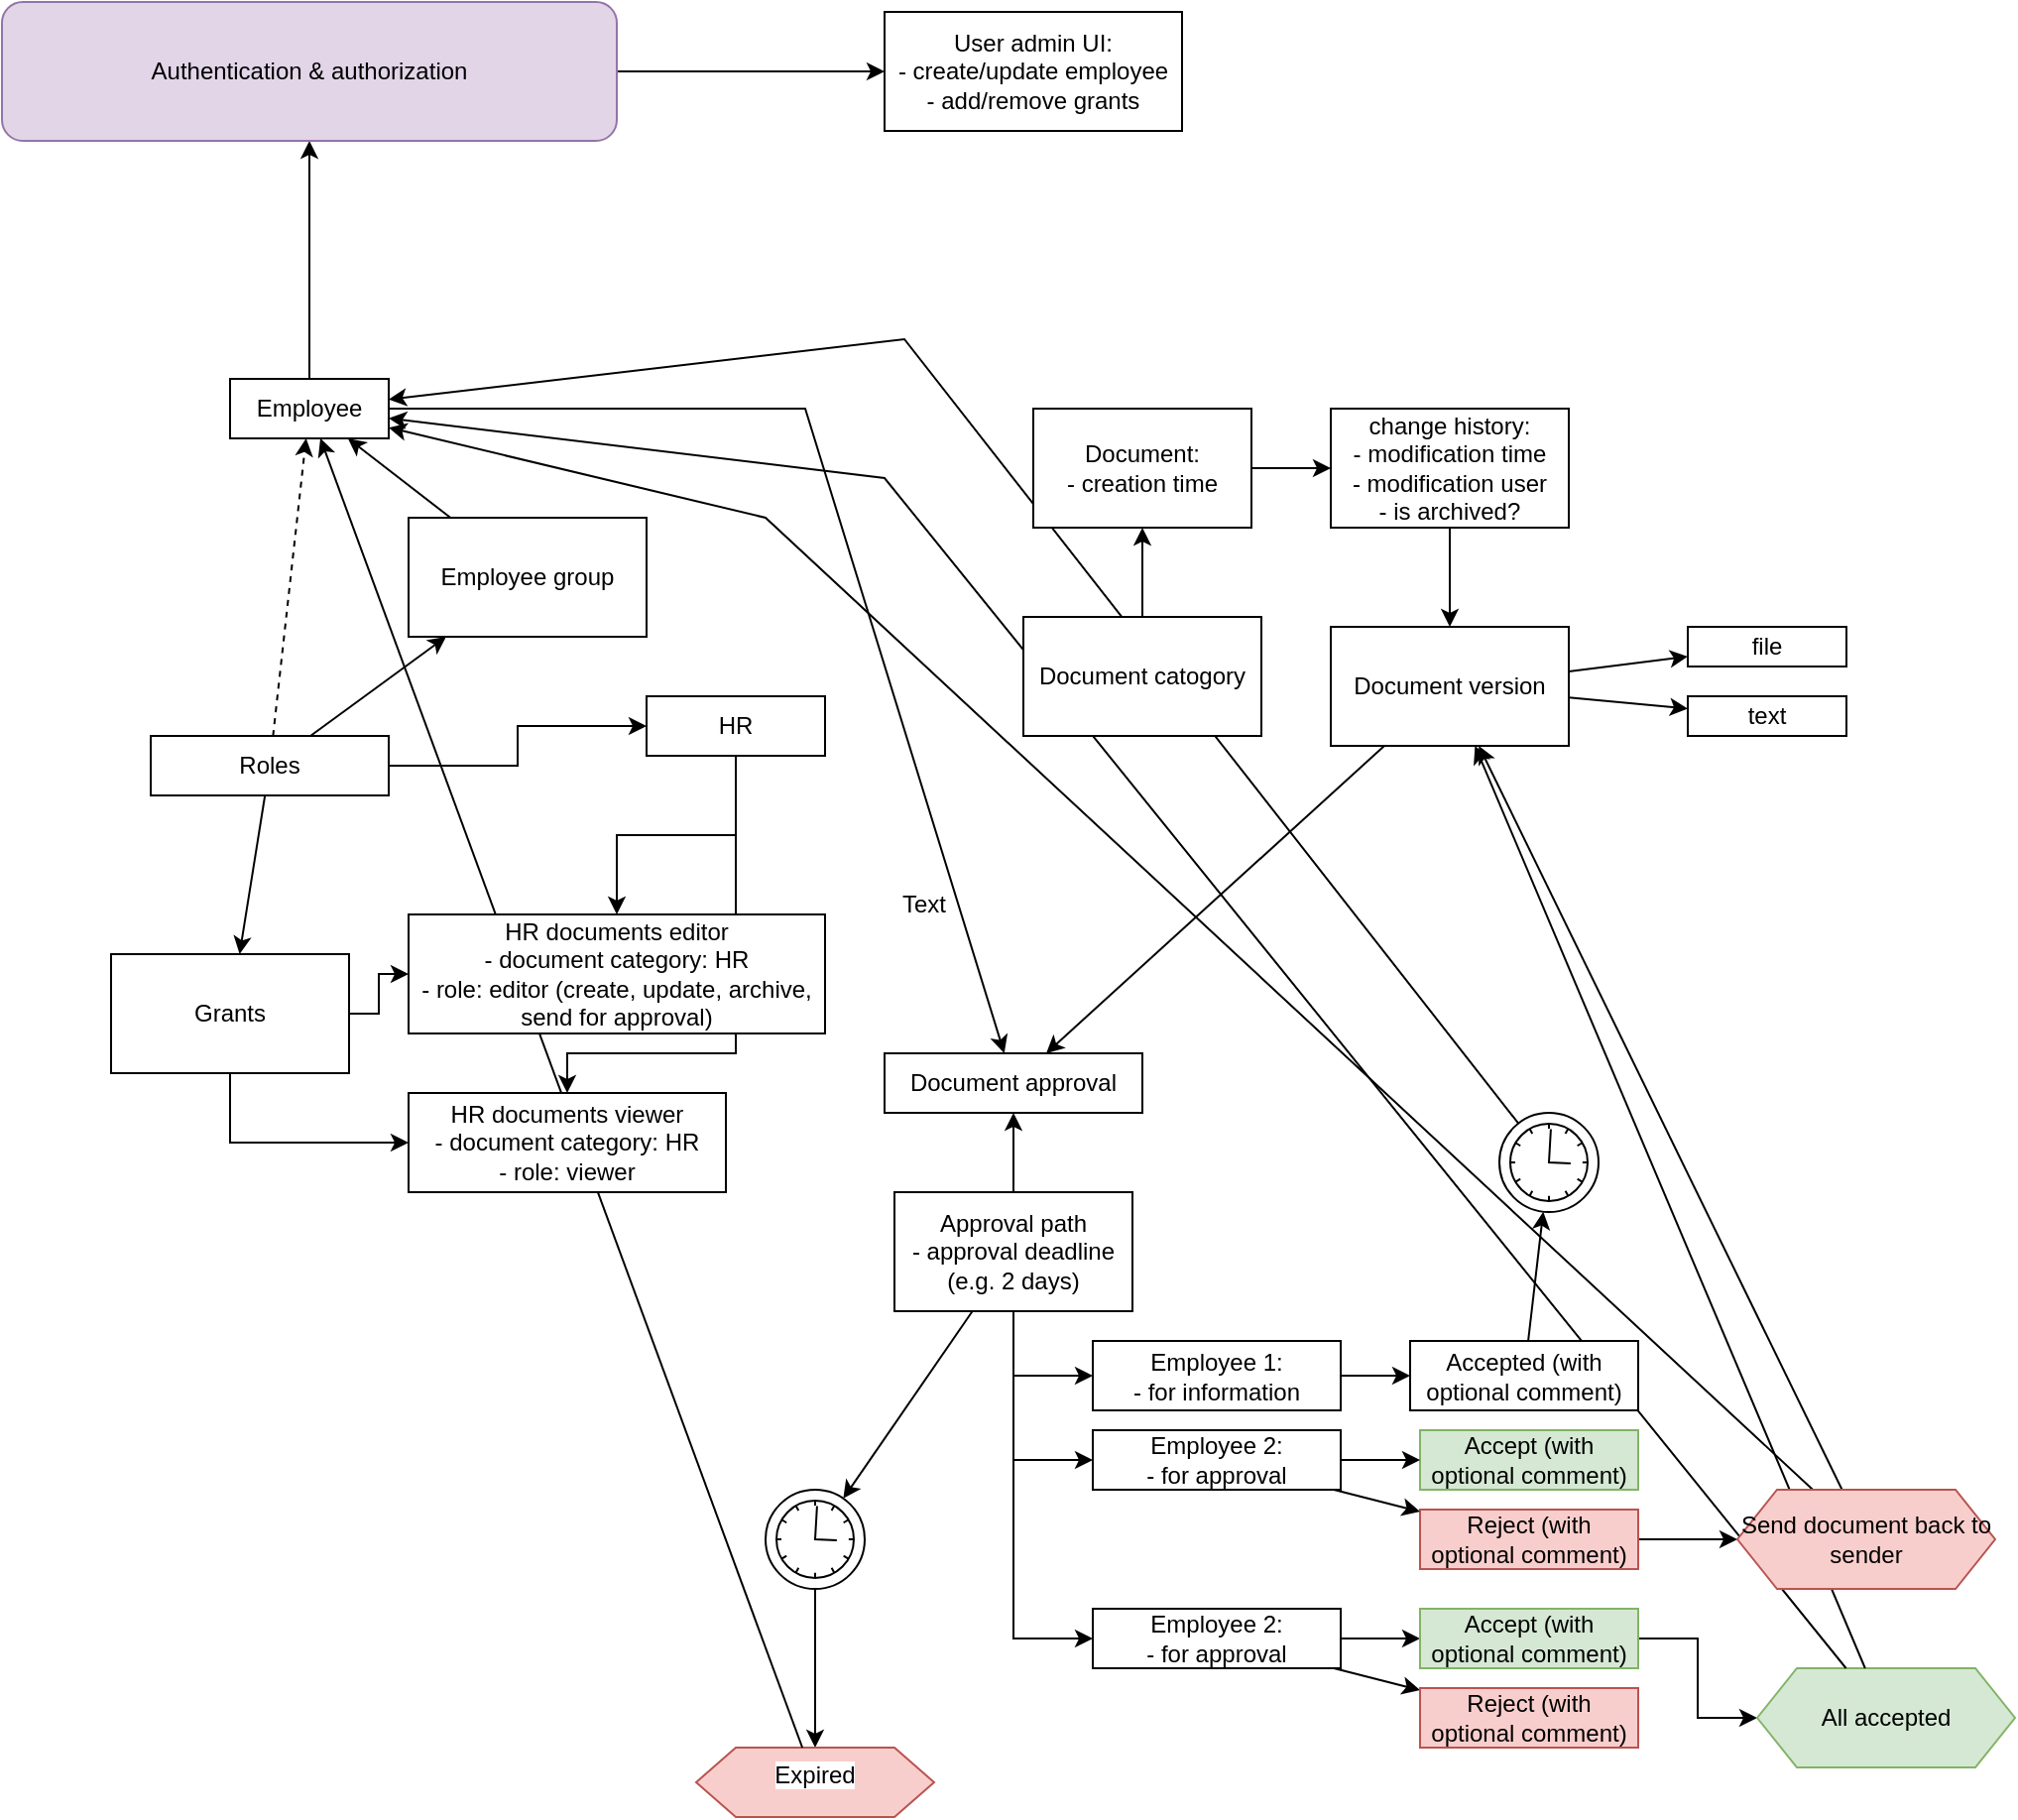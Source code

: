 <mxfile version="22.1.22" type="embed">
  <diagram name="Страница — 1" id="8A-nbTgWlBKbeb01K06F">
    <mxGraphModel dx="1750" dy="1726" grid="1" gridSize="10" guides="1" tooltips="1" connect="1" arrows="1" fold="1" page="1" pageScale="1" pageWidth="827" pageHeight="1169" math="0" shadow="0">
      <root>
        <mxCell id="0" />
        <mxCell id="1" parent="0" />
        <mxCell id="qkGpO7CYFmA1Y63BdfGV-83" value="" style="edgeStyle=orthogonalEdgeStyle;rounded=0;orthogonalLoop=1;jettySize=auto;html=1;" parent="1" source="qkGpO7CYFmA1Y63BdfGV-2" target="qkGpO7CYFmA1Y63BdfGV-81" edge="1">
          <mxGeometry relative="1" as="geometry">
            <mxPoint x="110" y="5.0" as="targetPoint" />
          </mxGeometry>
        </mxCell>
        <mxCell id="qkGpO7CYFmA1Y63BdfGV-2" value="Employee" style="rounded=0;whiteSpace=wrap;html=1;" parent="1" vertex="1">
          <mxGeometry x="70" y="70" width="80" height="30" as="geometry" />
        </mxCell>
        <mxCell id="qkGpO7CYFmA1Y63BdfGV-6" value="" style="endArrow=classic;html=1;rounded=0;" parent="1" source="qkGpO7CYFmA1Y63BdfGV-13" target="qkGpO7CYFmA1Y63BdfGV-7" edge="1">
          <mxGeometry width="50" height="50" relative="1" as="geometry">
            <mxPoint x="495" y="325" as="sourcePoint" />
            <mxPoint x="545" y="275" as="targetPoint" />
          </mxGeometry>
        </mxCell>
        <mxCell id="qkGpO7CYFmA1Y63BdfGV-7" value="file" style="rounded=0;whiteSpace=wrap;html=1;" parent="1" vertex="1">
          <mxGeometry x="805" y="195" width="80" height="20" as="geometry" />
        </mxCell>
        <mxCell id="qkGpO7CYFmA1Y63BdfGV-8" value="text" style="rounded=0;whiteSpace=wrap;html=1;" parent="1" vertex="1">
          <mxGeometry x="805" y="230" width="80" height="20" as="geometry" />
        </mxCell>
        <mxCell id="qkGpO7CYFmA1Y63BdfGV-9" value="" style="endArrow=classic;html=1;rounded=0;" parent="1" source="qkGpO7CYFmA1Y63BdfGV-13" target="qkGpO7CYFmA1Y63BdfGV-8" edge="1">
          <mxGeometry width="50" height="50" relative="1" as="geometry">
            <mxPoint x="495" y="325" as="sourcePoint" />
            <mxPoint x="545" y="275" as="targetPoint" />
          </mxGeometry>
        </mxCell>
        <mxCell id="qkGpO7CYFmA1Y63BdfGV-11" value="change history:&lt;div&gt;- modification time&lt;/div&gt;&lt;div&gt;- modification user&lt;/div&gt;&lt;div&gt;- is archived?&lt;/div&gt;" style="rounded=0;whiteSpace=wrap;html=1;" parent="1" vertex="1">
          <mxGeometry x="625" y="85" width="120" height="60" as="geometry" />
        </mxCell>
        <mxCell id="qkGpO7CYFmA1Y63BdfGV-13" value="Document version" style="rounded=0;whiteSpace=wrap;html=1;" parent="1" vertex="1">
          <mxGeometry x="625" y="195" width="120" height="60" as="geometry" />
        </mxCell>
        <mxCell id="qkGpO7CYFmA1Y63BdfGV-14" value="" style="endArrow=classic;html=1;rounded=0;" parent="1" source="qkGpO7CYFmA1Y63BdfGV-3" target="qkGpO7CYFmA1Y63BdfGV-11" edge="1">
          <mxGeometry width="50" height="50" relative="1" as="geometry">
            <mxPoint x="735" y="285" as="sourcePoint" />
            <mxPoint x="775" y="305" as="targetPoint" />
          </mxGeometry>
        </mxCell>
        <mxCell id="qkGpO7CYFmA1Y63BdfGV-15" value="" style="endArrow=classic;html=1;rounded=0;" parent="1" source="qkGpO7CYFmA1Y63BdfGV-11" target="qkGpO7CYFmA1Y63BdfGV-13" edge="1">
          <mxGeometry width="50" height="50" relative="1" as="geometry">
            <mxPoint x="495" y="325" as="sourcePoint" />
            <mxPoint x="545" y="275" as="targetPoint" />
          </mxGeometry>
        </mxCell>
        <mxCell id="qkGpO7CYFmA1Y63BdfGV-16" value="Employee group" style="rounded=0;whiteSpace=wrap;html=1;" parent="1" vertex="1">
          <mxGeometry x="160" y="140" width="120" height="60" as="geometry" />
        </mxCell>
        <mxCell id="qkGpO7CYFmA1Y63BdfGV-17" value="" style="endArrow=classic;html=1;rounded=0;" parent="1" source="qkGpO7CYFmA1Y63BdfGV-16" target="qkGpO7CYFmA1Y63BdfGV-2" edge="1">
          <mxGeometry width="50" height="50" relative="1" as="geometry">
            <mxPoint x="390" y="430" as="sourcePoint" />
            <mxPoint x="440" y="380" as="targetPoint" />
          </mxGeometry>
        </mxCell>
        <mxCell id="qkGpO7CYFmA1Y63BdfGV-30" value="" style="edgeStyle=orthogonalEdgeStyle;rounded=0;orthogonalLoop=1;jettySize=auto;html=1;" parent="1" source="qkGpO7CYFmA1Y63BdfGV-18" target="qkGpO7CYFmA1Y63BdfGV-29" edge="1">
          <mxGeometry relative="1" as="geometry" />
        </mxCell>
        <mxCell id="qkGpO7CYFmA1Y63BdfGV-18" value="Roles" style="rounded=0;whiteSpace=wrap;html=1;" parent="1" vertex="1">
          <mxGeometry x="30" y="250" width="120" height="30" as="geometry" />
        </mxCell>
        <mxCell id="qkGpO7CYFmA1Y63BdfGV-19" value="" style="endArrow=classic;html=1;rounded=0;" parent="1" source="qkGpO7CYFmA1Y63BdfGV-18" target="qkGpO7CYFmA1Y63BdfGV-16" edge="1">
          <mxGeometry width="50" height="50" relative="1" as="geometry">
            <mxPoint x="390" y="430" as="sourcePoint" />
            <mxPoint x="440" y="380" as="targetPoint" />
          </mxGeometry>
        </mxCell>
        <mxCell id="qkGpO7CYFmA1Y63BdfGV-20" value="" style="endArrow=classic;html=1;rounded=0;dashed=1;" parent="1" source="qkGpO7CYFmA1Y63BdfGV-18" target="qkGpO7CYFmA1Y63BdfGV-2" edge="1">
          <mxGeometry width="50" height="50" relative="1" as="geometry">
            <mxPoint x="390" y="430" as="sourcePoint" />
            <mxPoint x="440" y="380" as="targetPoint" />
          </mxGeometry>
        </mxCell>
        <mxCell id="qkGpO7CYFmA1Y63BdfGV-22" value="Grants" style="rounded=0;whiteSpace=wrap;html=1;" parent="1" vertex="1">
          <mxGeometry x="10" y="360" width="120" height="60" as="geometry" />
        </mxCell>
        <mxCell id="qkGpO7CYFmA1Y63BdfGV-24" value="" style="endArrow=classic;html=1;rounded=0;edgeStyle=orthogonalEdgeStyle;" parent="1" source="qkGpO7CYFmA1Y63BdfGV-22" target="qkGpO7CYFmA1Y63BdfGV-23" edge="1">
          <mxGeometry width="50" height="50" relative="1" as="geometry">
            <mxPoint x="320" y="430" as="sourcePoint" />
            <mxPoint x="370" y="380" as="targetPoint" />
          </mxGeometry>
        </mxCell>
        <mxCell id="qkGpO7CYFmA1Y63BdfGV-26" value="" style="endArrow=classic;html=1;rounded=0;" parent="1" source="qkGpO7CYFmA1Y63BdfGV-25" target="qkGpO7CYFmA1Y63BdfGV-3" edge="1">
          <mxGeometry width="50" height="50" relative="1" as="geometry">
            <mxPoint x="495" y="5" as="sourcePoint" />
            <mxPoint x="545" y="-45" as="targetPoint" />
          </mxGeometry>
        </mxCell>
        <mxCell id="qkGpO7CYFmA1Y63BdfGV-31" value="" style="edgeStyle=orthogonalEdgeStyle;rounded=0;orthogonalLoop=1;jettySize=auto;html=1;" parent="1" source="qkGpO7CYFmA1Y63BdfGV-29" target="qkGpO7CYFmA1Y63BdfGV-23" edge="1">
          <mxGeometry relative="1" as="geometry" />
        </mxCell>
        <mxCell id="qkGpO7CYFmA1Y63BdfGV-32" value="" style="edgeStyle=orthogonalEdgeStyle;rounded=0;orthogonalLoop=1;jettySize=auto;html=1;" parent="1" source="qkGpO7CYFmA1Y63BdfGV-29" target="qkGpO7CYFmA1Y63BdfGV-27" edge="1">
          <mxGeometry relative="1" as="geometry">
            <Array as="points">
              <mxPoint x="325" y="410" />
              <mxPoint x="240" y="410" />
            </Array>
          </mxGeometry>
        </mxCell>
        <mxCell id="qkGpO7CYFmA1Y63BdfGV-29" value="HR" style="rounded=0;whiteSpace=wrap;html=1;" parent="1" vertex="1">
          <mxGeometry x="280" y="230" width="90" height="30" as="geometry" />
        </mxCell>
        <mxCell id="qkGpO7CYFmA1Y63BdfGV-33" value="" style="endArrow=classic;html=1;rounded=0;" parent="1" source="qkGpO7CYFmA1Y63BdfGV-18" target="qkGpO7CYFmA1Y63BdfGV-22" edge="1">
          <mxGeometry width="50" height="50" relative="1" as="geometry">
            <mxPoint x="390" y="350" as="sourcePoint" />
            <mxPoint x="440" y="300" as="targetPoint" />
          </mxGeometry>
        </mxCell>
        <mxCell id="qkGpO7CYFmA1Y63BdfGV-34" value="Document approval" style="rounded=0;whiteSpace=wrap;html=1;" parent="1" vertex="1">
          <mxGeometry x="400" y="410" width="130" height="30" as="geometry" />
        </mxCell>
        <mxCell id="qkGpO7CYFmA1Y63BdfGV-35" value="Accept (with optional comment)" style="rounded=0;whiteSpace=wrap;html=1;fillColor=#d5e8d4;strokeColor=#82b366;" parent="1" vertex="1">
          <mxGeometry x="670" y="600" width="110" height="30" as="geometry" />
        </mxCell>
        <mxCell id="qkGpO7CYFmA1Y63BdfGV-59" value="" style="edgeStyle=orthogonalEdgeStyle;rounded=0;orthogonalLoop=1;jettySize=auto;html=1;" parent="1" source="qkGpO7CYFmA1Y63BdfGV-36" target="qkGpO7CYFmA1Y63BdfGV-58" edge="1">
          <mxGeometry relative="1" as="geometry" />
        </mxCell>
        <mxCell id="qkGpO7CYFmA1Y63BdfGV-36" value="Reject (with optional comment)" style="rounded=0;whiteSpace=wrap;html=1;fillColor=#f8cecc;strokeColor=#b85450;" parent="1" vertex="1">
          <mxGeometry x="670" y="640" width="110" height="30" as="geometry" />
        </mxCell>
        <mxCell id="qkGpO7CYFmA1Y63BdfGV-37" value="" style="endArrow=classic;html=1;rounded=0;" parent="1" source="qkGpO7CYFmA1Y63BdfGV-49" target="qkGpO7CYFmA1Y63BdfGV-54" edge="1">
          <mxGeometry width="50" height="50" relative="1" as="geometry">
            <mxPoint x="390" y="350" as="sourcePoint" />
            <mxPoint x="440" y="300" as="targetPoint" />
          </mxGeometry>
        </mxCell>
        <mxCell id="qkGpO7CYFmA1Y63BdfGV-38" value="" style="endArrow=classic;html=1;rounded=0;" parent="1" source="qkGpO7CYFmA1Y63BdfGV-49" target="qkGpO7CYFmA1Y63BdfGV-55" edge="1">
          <mxGeometry width="50" height="50" relative="1" as="geometry">
            <mxPoint x="390" y="350" as="sourcePoint" />
            <mxPoint x="440" y="300" as="targetPoint" />
          </mxGeometry>
        </mxCell>
        <mxCell id="qkGpO7CYFmA1Y63BdfGV-39" value="Approval path&lt;div&gt;- approval deadline (e.g. 2 days)&lt;/div&gt;" style="rounded=0;whiteSpace=wrap;html=1;" parent="1" vertex="1">
          <mxGeometry x="405" y="480" width="120" height="60" as="geometry" />
        </mxCell>
        <mxCell id="qkGpO7CYFmA1Y63BdfGV-40" value="" style="endArrow=classic;html=1;rounded=0;" parent="1" source="qkGpO7CYFmA1Y63BdfGV-39" target="qkGpO7CYFmA1Y63BdfGV-34" edge="1">
          <mxGeometry width="50" height="50" relative="1" as="geometry">
            <mxPoint x="390" y="470" as="sourcePoint" />
            <mxPoint x="440" y="420" as="targetPoint" />
          </mxGeometry>
        </mxCell>
        <mxCell id="qkGpO7CYFmA1Y63BdfGV-48" value="" style="edgeStyle=orthogonalEdgeStyle;rounded=0;orthogonalLoop=1;jettySize=auto;html=1;" parent="1" source="qkGpO7CYFmA1Y63BdfGV-42" target="qkGpO7CYFmA1Y63BdfGV-47" edge="1">
          <mxGeometry relative="1" as="geometry" />
        </mxCell>
        <mxCell id="qkGpO7CYFmA1Y63BdfGV-42" value="Employee 1:&lt;div&gt;- for information&lt;/div&gt;" style="rounded=0;whiteSpace=wrap;html=1;" parent="1" vertex="1">
          <mxGeometry x="505" y="555" width="125" height="35" as="geometry" />
        </mxCell>
        <mxCell id="qkGpO7CYFmA1Y63BdfGV-43" value="" style="endArrow=classic;html=1;rounded=0;edgeStyle=orthogonalEdgeStyle;entryX=0;entryY=0.5;entryDx=0;entryDy=0;" parent="1" source="qkGpO7CYFmA1Y63BdfGV-39" target="qkGpO7CYFmA1Y63BdfGV-42" edge="1">
          <mxGeometry width="50" height="50" relative="1" as="geometry">
            <mxPoint x="390" y="470" as="sourcePoint" />
            <mxPoint x="440" y="420" as="targetPoint" />
          </mxGeometry>
        </mxCell>
        <mxCell id="qkGpO7CYFmA1Y63BdfGV-44" value="" style="endArrow=classic;html=1;rounded=0;entryX=0;entryY=0.5;entryDx=0;entryDy=0;edgeStyle=orthogonalEdgeStyle;exitX=0.5;exitY=1;exitDx=0;exitDy=0;" parent="1" source="qkGpO7CYFmA1Y63BdfGV-22" target="qkGpO7CYFmA1Y63BdfGV-27" edge="1">
          <mxGeometry width="50" height="50" relative="1" as="geometry">
            <mxPoint x="390" y="470" as="sourcePoint" />
            <mxPoint x="440" y="420" as="targetPoint" />
          </mxGeometry>
        </mxCell>
        <mxCell id="qkGpO7CYFmA1Y63BdfGV-45" value="Employee 2:&lt;div&gt;- for approval&lt;/div&gt;" style="rounded=0;whiteSpace=wrap;html=1;" parent="1" vertex="1">
          <mxGeometry x="505" y="600" width="125" height="30" as="geometry" />
        </mxCell>
        <mxCell id="qkGpO7CYFmA1Y63BdfGV-46" value="" style="endArrow=classic;html=1;rounded=0;edgeStyle=orthogonalEdgeStyle;entryX=0;entryY=0.5;entryDx=0;entryDy=0;exitX=0.5;exitY=1;exitDx=0;exitDy=0;" parent="1" source="qkGpO7CYFmA1Y63BdfGV-39" target="qkGpO7CYFmA1Y63BdfGV-45" edge="1">
          <mxGeometry width="50" height="50" relative="1" as="geometry">
            <mxPoint x="475" y="550" as="sourcePoint" />
            <mxPoint x="515" y="578" as="targetPoint" />
          </mxGeometry>
        </mxCell>
        <mxCell id="qkGpO7CYFmA1Y63BdfGV-49" value="Employee 2:&lt;div&gt;- for approval&lt;/div&gt;" style="rounded=0;whiteSpace=wrap;html=1;" parent="1" vertex="1">
          <mxGeometry x="505" y="690" width="125" height="30" as="geometry" />
        </mxCell>
        <mxCell id="qkGpO7CYFmA1Y63BdfGV-50" value="" style="endArrow=classic;html=1;rounded=0;edgeStyle=orthogonalEdgeStyle;entryX=0;entryY=0.5;entryDx=0;entryDy=0;exitX=0.5;exitY=1;exitDx=0;exitDy=0;" parent="1" source="qkGpO7CYFmA1Y63BdfGV-39" target="qkGpO7CYFmA1Y63BdfGV-49" edge="1">
          <mxGeometry width="50" height="50" relative="1" as="geometry">
            <mxPoint x="475" y="550" as="sourcePoint" />
            <mxPoint x="515" y="625" as="targetPoint" />
          </mxGeometry>
        </mxCell>
        <mxCell id="qkGpO7CYFmA1Y63BdfGV-65" value="" style="edgeStyle=orthogonalEdgeStyle;rounded=0;orthogonalLoop=1;jettySize=auto;html=1;" parent="1" source="qkGpO7CYFmA1Y63BdfGV-54" target="qkGpO7CYFmA1Y63BdfGV-64" edge="1">
          <mxGeometry relative="1" as="geometry" />
        </mxCell>
        <mxCell id="qkGpO7CYFmA1Y63BdfGV-54" value="Accept (with optional comment)" style="rounded=0;whiteSpace=wrap;html=1;fillColor=#d5e8d4;strokeColor=#82b366;" parent="1" vertex="1">
          <mxGeometry x="670" y="690" width="110" height="30" as="geometry" />
        </mxCell>
        <mxCell id="qkGpO7CYFmA1Y63BdfGV-55" value="Reject (with optional comment)" style="rounded=0;whiteSpace=wrap;html=1;fillColor=#f8cecc;strokeColor=#b85450;" parent="1" vertex="1">
          <mxGeometry x="670" y="730" width="110" height="30" as="geometry" />
        </mxCell>
        <mxCell id="qkGpO7CYFmA1Y63BdfGV-56" value="" style="endArrow=classic;html=1;rounded=0;" parent="1" source="qkGpO7CYFmA1Y63BdfGV-45" target="qkGpO7CYFmA1Y63BdfGV-35" edge="1">
          <mxGeometry width="50" height="50" relative="1" as="geometry">
            <mxPoint x="640" y="715" as="sourcePoint" />
            <mxPoint x="680" y="715" as="targetPoint" />
          </mxGeometry>
        </mxCell>
        <mxCell id="qkGpO7CYFmA1Y63BdfGV-57" value="" style="endArrow=classic;html=1;rounded=0;" parent="1" source="qkGpO7CYFmA1Y63BdfGV-45" target="qkGpO7CYFmA1Y63BdfGV-36" edge="1">
          <mxGeometry width="50" height="50" relative="1" as="geometry">
            <mxPoint x="640" y="625" as="sourcePoint" />
            <mxPoint x="680" y="625" as="targetPoint" />
          </mxGeometry>
        </mxCell>
        <mxCell id="qkGpO7CYFmA1Y63BdfGV-60" value="" style="endArrow=classic;html=1;rounded=0;" parent="1" source="qkGpO7CYFmA1Y63BdfGV-2" target="qkGpO7CYFmA1Y63BdfGV-34" edge="1">
          <mxGeometry width="50" height="50" relative="1" as="geometry">
            <mxPoint x="520" y="410" as="sourcePoint" />
            <mxPoint x="570" y="360" as="targetPoint" />
            <Array as="points">
              <mxPoint x="360" y="85" />
            </Array>
          </mxGeometry>
        </mxCell>
        <mxCell id="qkGpO7CYFmA1Y63BdfGV-62" value="" style="endArrow=classic;html=1;rounded=0;" parent="1" source="qkGpO7CYFmA1Y63BdfGV-58" target="qkGpO7CYFmA1Y63BdfGV-2" edge="1">
          <mxGeometry width="50" height="50" relative="1" as="geometry">
            <mxPoint x="650" y="590" as="sourcePoint" />
            <mxPoint x="420" y="260" as="targetPoint" />
            <Array as="points">
              <mxPoint x="340" y="140" />
            </Array>
          </mxGeometry>
        </mxCell>
        <mxCell id="qkGpO7CYFmA1Y63BdfGV-64" value="All accepted" style="shape=hexagon;perimeter=hexagonPerimeter2;whiteSpace=wrap;html=1;fixedSize=1;fillColor=#d5e8d4;strokeColor=#82b366;rounded=0;" parent="1" vertex="1">
          <mxGeometry x="840" y="720" width="130" height="50" as="geometry" />
        </mxCell>
        <mxCell id="qkGpO7CYFmA1Y63BdfGV-67" value="" style="endArrow=classic;html=1;rounded=0;" parent="1" source="qkGpO7CYFmA1Y63BdfGV-64" target="qkGpO7CYFmA1Y63BdfGV-2" edge="1">
          <mxGeometry width="50" height="50" relative="1" as="geometry">
            <mxPoint x="550" y="530" as="sourcePoint" />
            <mxPoint x="600" y="480" as="targetPoint" />
            <Array as="points">
              <mxPoint x="400" y="120" />
            </Array>
          </mxGeometry>
        </mxCell>
        <mxCell id="qkGpO7CYFmA1Y63BdfGV-66" value="" style="endArrow=classic;html=1;rounded=0;" parent="1" source="qkGpO7CYFmA1Y63BdfGV-13" target="qkGpO7CYFmA1Y63BdfGV-34" edge="1">
          <mxGeometry width="50" height="50" relative="1" as="geometry">
            <mxPoint x="550" y="380" as="sourcePoint" />
            <mxPoint x="600" y="330" as="targetPoint" />
          </mxGeometry>
        </mxCell>
        <mxCell id="qkGpO7CYFmA1Y63BdfGV-70" value="" style="endArrow=classic;html=1;rounded=0;" parent="1" source="qkGpO7CYFmA1Y63BdfGV-64" target="qkGpO7CYFmA1Y63BdfGV-13" edge="1">
          <mxGeometry width="50" height="50" relative="1" as="geometry">
            <mxPoint x="893" y="640" as="sourcePoint" />
            <mxPoint x="710" y="265" as="targetPoint" />
          </mxGeometry>
        </mxCell>
        <mxCell id="qkGpO7CYFmA1Y63BdfGV-69" value="" style="endArrow=classic;html=1;rounded=0;" parent="1" source="qkGpO7CYFmA1Y63BdfGV-58" target="qkGpO7CYFmA1Y63BdfGV-13" edge="1">
          <mxGeometry width="50" height="50" relative="1" as="geometry">
            <mxPoint x="550" y="420" as="sourcePoint" />
            <mxPoint x="600" y="370" as="targetPoint" />
          </mxGeometry>
        </mxCell>
        <mxCell id="qkGpO7CYFmA1Y63BdfGV-74" value="" style="edgeStyle=orthogonalEdgeStyle;rounded=0;orthogonalLoop=1;jettySize=auto;html=1;" parent="1" source="qkGpO7CYFmA1Y63BdfGV-71" target="qkGpO7CYFmA1Y63BdfGV-73" edge="1">
          <mxGeometry relative="1" as="geometry" />
        </mxCell>
        <mxCell id="qkGpO7CYFmA1Y63BdfGV-71" value="" style="points=[[0.145,0.145,0],[0.5,0,0],[0.855,0.145,0],[1,0.5,0],[0.855,0.855,0],[0.5,1,0],[0.145,0.855,0],[0,0.5,0]];shape=mxgraph.bpmn.event;html=1;verticalLabelPosition=bottom;labelBackgroundColor=#ffffff;verticalAlign=top;align=center;perimeter=ellipsePerimeter;outlineConnect=0;aspect=fixed;outline=standard;symbol=timer;" parent="1" vertex="1">
          <mxGeometry x="340" y="630" width="50" height="50" as="geometry" />
        </mxCell>
        <mxCell id="qkGpO7CYFmA1Y63BdfGV-72" value="" style="endArrow=classic;html=1;rounded=0;" parent="1" source="qkGpO7CYFmA1Y63BdfGV-39" target="qkGpO7CYFmA1Y63BdfGV-71" edge="1">
          <mxGeometry x="-0.003" width="50" height="50" relative="1" as="geometry">
            <mxPoint x="540" y="550" as="sourcePoint" />
            <mxPoint x="590" y="500" as="targetPoint" />
            <mxPoint as="offset" />
          </mxGeometry>
        </mxCell>
        <mxCell id="qkGpO7CYFmA1Y63BdfGV-73" value="&lt;span&gt;Expired&lt;/span&gt;" style="shape=hexagon;perimeter=hexagonPerimeter2;whiteSpace=wrap;html=1;fixedSize=1;verticalAlign=top;labelBackgroundColor=#ffffff;fillColor=#f8cecc;strokeColor=#b85450;" parent="1" vertex="1">
          <mxGeometry x="305" y="760" width="120" height="35" as="geometry" />
        </mxCell>
        <mxCell id="qkGpO7CYFmA1Y63BdfGV-75" value="" style="endArrow=classic;html=1;rounded=0;" parent="1" source="qkGpO7CYFmA1Y63BdfGV-73" target="qkGpO7CYFmA1Y63BdfGV-2" edge="1">
          <mxGeometry width="50" height="50" relative="1" as="geometry">
            <mxPoint x="540" y="680" as="sourcePoint" />
            <mxPoint x="590" y="630" as="targetPoint" />
          </mxGeometry>
        </mxCell>
        <mxCell id="qkGpO7CYFmA1Y63BdfGV-77" value="" style="points=[[0.145,0.145,0],[0.5,0,0],[0.855,0.145,0],[1,0.5,0],[0.855,0.855,0],[0.5,1,0],[0.145,0.855,0],[0,0.5,0]];shape=mxgraph.bpmn.event;html=1;verticalLabelPosition=bottom;labelBackgroundColor=#ffffff;verticalAlign=top;align=center;perimeter=ellipsePerimeter;outlineConnect=0;aspect=fixed;outline=standard;symbol=timer;" parent="1" vertex="1">
          <mxGeometry x="710" y="440" width="50" height="50" as="geometry" />
        </mxCell>
        <mxCell id="qkGpO7CYFmA1Y63BdfGV-78" value="" style="endArrow=classic;html=1;rounded=0;" parent="1" source="qkGpO7CYFmA1Y63BdfGV-47" target="qkGpO7CYFmA1Y63BdfGV-77" edge="1">
          <mxGeometry width="50" height="50" relative="1" as="geometry">
            <mxPoint x="540" y="470" as="sourcePoint" />
            <mxPoint x="590" y="420" as="targetPoint" />
          </mxGeometry>
        </mxCell>
        <mxCell id="qkGpO7CYFmA1Y63BdfGV-80" value="" style="endArrow=classic;html=1;rounded=0;" parent="1" source="qkGpO7CYFmA1Y63BdfGV-77" target="qkGpO7CYFmA1Y63BdfGV-2" edge="1">
          <mxGeometry width="50" height="50" relative="1" as="geometry">
            <mxPoint x="540" y="470" as="sourcePoint" />
            <mxPoint x="590" y="420" as="targetPoint" />
            <Array as="points">
              <mxPoint x="410" y="50" />
            </Array>
          </mxGeometry>
        </mxCell>
        <mxCell id="qkGpO7CYFmA1Y63BdfGV-25" value="Document catogory" style="rounded=0;whiteSpace=wrap;html=1;" parent="1" vertex="1">
          <mxGeometry x="470" y="190" width="120" height="60" as="geometry" />
        </mxCell>
        <mxCell id="qkGpO7CYFmA1Y63BdfGV-47" value="Accepted (with optional comment)" style="rounded=0;whiteSpace=wrap;html=1;" parent="1" vertex="1">
          <mxGeometry x="665" y="555" width="115" height="35" as="geometry" />
        </mxCell>
        <mxCell id="qkGpO7CYFmA1Y63BdfGV-58" value="Send document back to sender" style="shape=hexagon;perimeter=hexagonPerimeter2;whiteSpace=wrap;html=1;fixedSize=1;fillColor=#f8cecc;strokeColor=#b85450;rounded=0;" parent="1" vertex="1">
          <mxGeometry x="830" y="630" width="130" height="50" as="geometry" />
        </mxCell>
        <mxCell id="qkGpO7CYFmA1Y63BdfGV-27" value="HR documents viewer&lt;div&gt;- document category: HR&lt;/div&gt;&lt;div&gt;- role: viewer&lt;/div&gt;" style="rounded=0;whiteSpace=wrap;html=1;" parent="1" vertex="1">
          <mxGeometry x="160" y="430" width="160" height="50" as="geometry" />
        </mxCell>
        <mxCell id="qkGpO7CYFmA1Y63BdfGV-23" value="HR documents editor&lt;div&gt;- document category: HR&lt;/div&gt;&lt;div&gt;- role: editor (create, update, archive, send for approval)&lt;/div&gt;" style="rounded=0;whiteSpace=wrap;html=1;" parent="1" vertex="1">
          <mxGeometry x="160" y="340" width="210" height="60" as="geometry" />
        </mxCell>
        <mxCell id="qkGpO7CYFmA1Y63BdfGV-3" value="Document:&lt;div&gt;- creation time&lt;/div&gt;" style="rounded=0;whiteSpace=wrap;html=1;" parent="1" vertex="1">
          <mxGeometry x="475" y="85" width="110" height="60" as="geometry" />
        </mxCell>
        <mxCell id="qkGpO7CYFmA1Y63BdfGV-86" value="" style="edgeStyle=orthogonalEdgeStyle;rounded=0;orthogonalLoop=1;jettySize=auto;html=1;" parent="1" source="qkGpO7CYFmA1Y63BdfGV-81" target="qkGpO7CYFmA1Y63BdfGV-87" edge="1">
          <mxGeometry relative="1" as="geometry">
            <mxPoint x="420" y="-85.0" as="targetPoint" />
          </mxGeometry>
        </mxCell>
        <mxCell id="qkGpO7CYFmA1Y63BdfGV-81" value="Authentication &amp;amp; authorization" style="rounded=1;whiteSpace=wrap;html=1;fillColor=#e1d5e7;strokeColor=#9673a6;" parent="1" vertex="1">
          <mxGeometry x="-45" y="-120" width="310" height="70" as="geometry" />
        </mxCell>
        <mxCell id="qkGpO7CYFmA1Y63BdfGV-87" value="User admin UI:&lt;div&gt;- create/update employee&lt;/div&gt;&lt;div&gt;- add/remove grants&lt;/div&gt;" style="rounded=0;whiteSpace=wrap;html=1;" parent="1" vertex="1">
          <mxGeometry x="400" y="-115" width="150" height="60" as="geometry" />
        </mxCell>
        <mxCell id="2" value="Text" style="text;strokeColor=none;align=center;fillColor=none;html=1;verticalAlign=middle;whiteSpace=wrap;rounded=0;" vertex="1" parent="1">
          <mxGeometry x="390" y="320" width="60" height="30" as="geometry" />
        </mxCell>
      </root>
    </mxGraphModel>
  </diagram>
</mxfile>
